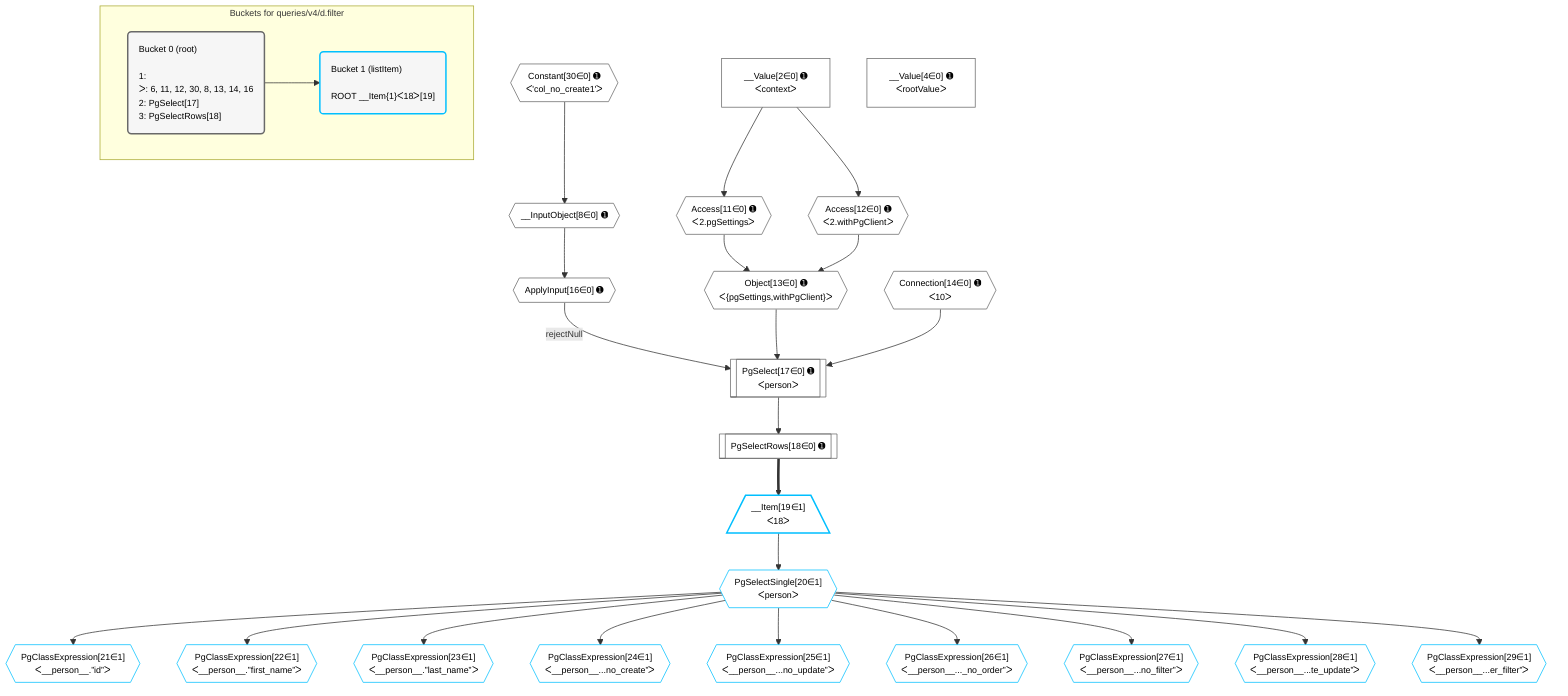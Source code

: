%%{init: {'themeVariables': { 'fontSize': '12px'}}}%%
graph TD
    classDef path fill:#eee,stroke:#000,color:#000
    classDef plan fill:#fff,stroke-width:1px,color:#000
    classDef itemplan fill:#fff,stroke-width:2px,color:#000
    classDef unbatchedplan fill:#dff,stroke-width:1px,color:#000
    classDef sideeffectplan fill:#fcc,stroke-width:2px,color:#000
    classDef bucket fill:#f6f6f6,color:#000,stroke-width:2px,text-align:left


    %% plan dependencies
    PgSelect17[["PgSelect[17∈0] ➊<br />ᐸpersonᐳ"]]:::plan
    Object13{{"Object[13∈0] ➊<br />ᐸ{pgSettings,withPgClient}ᐳ"}}:::plan
    ApplyInput16{{"ApplyInput[16∈0] ➊"}}:::plan
    Connection14{{"Connection[14∈0] ➊<br />ᐸ10ᐳ"}}:::plan
    ApplyInput16 -->|rejectNull| PgSelect17
    Object13 & Connection14 --> PgSelect17
    __InputObject8{{"__InputObject[8∈0] ➊"}}:::plan
    Constant30{{"Constant[30∈0] ➊<br />ᐸ'col_no_create1'ᐳ"}}:::plan
    Constant30 --> __InputObject8
    Access11{{"Access[11∈0] ➊<br />ᐸ2.pgSettingsᐳ"}}:::plan
    Access12{{"Access[12∈0] ➊<br />ᐸ2.withPgClientᐳ"}}:::plan
    Access11 & Access12 --> Object13
    __Value2["__Value[2∈0] ➊<br />ᐸcontextᐳ"]:::plan
    __Value2 --> Access11
    __Value2 --> Access12
    __InputObject8 --> ApplyInput16
    PgSelectRows18[["PgSelectRows[18∈0] ➊"]]:::plan
    PgSelect17 --> PgSelectRows18
    __Value4["__Value[4∈0] ➊<br />ᐸrootValueᐳ"]:::plan
    __Item19[/"__Item[19∈1]<br />ᐸ18ᐳ"\]:::itemplan
    PgSelectRows18 ==> __Item19
    PgSelectSingle20{{"PgSelectSingle[20∈1]<br />ᐸpersonᐳ"}}:::plan
    __Item19 --> PgSelectSingle20
    PgClassExpression21{{"PgClassExpression[21∈1]<br />ᐸ__person__.”id”ᐳ"}}:::plan
    PgSelectSingle20 --> PgClassExpression21
    PgClassExpression22{{"PgClassExpression[22∈1]<br />ᐸ__person__.”first_name”ᐳ"}}:::plan
    PgSelectSingle20 --> PgClassExpression22
    PgClassExpression23{{"PgClassExpression[23∈1]<br />ᐸ__person__.”last_name”ᐳ"}}:::plan
    PgSelectSingle20 --> PgClassExpression23
    PgClassExpression24{{"PgClassExpression[24∈1]<br />ᐸ__person__...no_create”ᐳ"}}:::plan
    PgSelectSingle20 --> PgClassExpression24
    PgClassExpression25{{"PgClassExpression[25∈1]<br />ᐸ__person__...no_update”ᐳ"}}:::plan
    PgSelectSingle20 --> PgClassExpression25
    PgClassExpression26{{"PgClassExpression[26∈1]<br />ᐸ__person__..._no_order”ᐳ"}}:::plan
    PgSelectSingle20 --> PgClassExpression26
    PgClassExpression27{{"PgClassExpression[27∈1]<br />ᐸ__person__...no_filter”ᐳ"}}:::plan
    PgSelectSingle20 --> PgClassExpression27
    PgClassExpression28{{"PgClassExpression[28∈1]<br />ᐸ__person__...te_update”ᐳ"}}:::plan
    PgSelectSingle20 --> PgClassExpression28
    PgClassExpression29{{"PgClassExpression[29∈1]<br />ᐸ__person__...er_filter”ᐳ"}}:::plan
    PgSelectSingle20 --> PgClassExpression29

    %% define steps

    subgraph "Buckets for queries/v4/d.filter"
    Bucket0("Bucket 0 (root)<br /><br />1: <br />ᐳ: 6, 11, 12, 30, 8, 13, 14, 16<br />2: PgSelect[17]<br />3: PgSelectRows[18]"):::bucket
    classDef bucket0 stroke:#696969
    class Bucket0,__Value2,__Value4,__InputObject8,Access11,Access12,Object13,Connection14,ApplyInput16,PgSelect17,PgSelectRows18,Constant30 bucket0
    Bucket1("Bucket 1 (listItem)<br /><br />ROOT __Item{1}ᐸ18ᐳ[19]"):::bucket
    classDef bucket1 stroke:#00bfff
    class Bucket1,__Item19,PgSelectSingle20,PgClassExpression21,PgClassExpression22,PgClassExpression23,PgClassExpression24,PgClassExpression25,PgClassExpression26,PgClassExpression27,PgClassExpression28,PgClassExpression29 bucket1
    Bucket0 --> Bucket1
    end